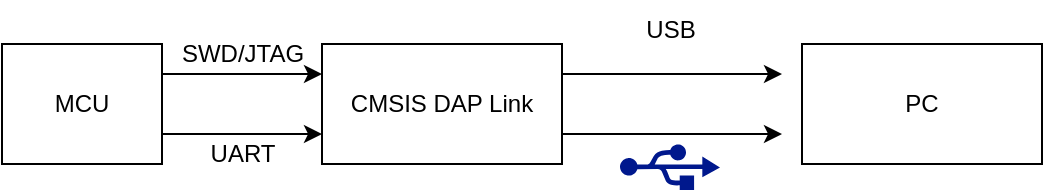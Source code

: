 <mxfile version="27.1.5">
  <diagram name="第 1 页" id="InKmPqcGqQBNdsvMSCuG">
    <mxGraphModel dx="946" dy="563" grid="1" gridSize="10" guides="1" tooltips="1" connect="1" arrows="1" fold="1" page="1" pageScale="1" pageWidth="827" pageHeight="1169" math="0" shadow="0">
      <root>
        <mxCell id="0" />
        <mxCell id="1" parent="0" />
        <mxCell id="GK6LHHyNofFlqoM5Labt-6" style="edgeStyle=orthogonalEdgeStyle;rounded=0;orthogonalLoop=1;jettySize=auto;html=1;exitX=1;exitY=0.25;exitDx=0;exitDy=0;" edge="1" parent="1" source="GK6LHHyNofFlqoM5Labt-1">
          <mxGeometry relative="1" as="geometry">
            <mxPoint x="470" y="255" as="targetPoint" />
          </mxGeometry>
        </mxCell>
        <mxCell id="GK6LHHyNofFlqoM5Labt-7" style="edgeStyle=orthogonalEdgeStyle;rounded=0;orthogonalLoop=1;jettySize=auto;html=1;exitX=1;exitY=0.75;exitDx=0;exitDy=0;" edge="1" parent="1" source="GK6LHHyNofFlqoM5Labt-1">
          <mxGeometry relative="1" as="geometry">
            <mxPoint x="470" y="285" as="targetPoint" />
          </mxGeometry>
        </mxCell>
        <mxCell id="GK6LHHyNofFlqoM5Labt-1" value="CMSIS DAP Link" style="rounded=0;whiteSpace=wrap;html=1;" vertex="1" parent="1">
          <mxGeometry x="240" y="240" width="120" height="60" as="geometry" />
        </mxCell>
        <mxCell id="GK6LHHyNofFlqoM5Labt-5" value="" style="sketch=0;aspect=fixed;pointerEvents=1;shadow=0;dashed=0;html=1;strokeColor=none;labelPosition=center;verticalLabelPosition=bottom;verticalAlign=top;align=center;fillColor=#00188D;shape=mxgraph.mscae.enterprise.usb" vertex="1" parent="1">
          <mxGeometry x="389" y="290" width="50" height="23" as="geometry" />
        </mxCell>
        <mxCell id="GK6LHHyNofFlqoM5Labt-9" value="USB" style="text;html=1;align=center;verticalAlign=middle;resizable=0;points=[];autosize=1;strokeColor=none;fillColor=none;" vertex="1" parent="1">
          <mxGeometry x="389" y="218" width="50" height="30" as="geometry" />
        </mxCell>
        <mxCell id="GK6LHHyNofFlqoM5Labt-10" value="PC" style="rounded=0;whiteSpace=wrap;html=1;" vertex="1" parent="1">
          <mxGeometry x="480" y="240" width="120" height="60" as="geometry" />
        </mxCell>
        <mxCell id="GK6LHHyNofFlqoM5Labt-13" style="edgeStyle=orthogonalEdgeStyle;rounded=0;orthogonalLoop=1;jettySize=auto;html=1;exitX=1;exitY=0.25;exitDx=0;exitDy=0;entryX=0;entryY=0.25;entryDx=0;entryDy=0;" edge="1" parent="1" source="GK6LHHyNofFlqoM5Labt-12" target="GK6LHHyNofFlqoM5Labt-1">
          <mxGeometry relative="1" as="geometry" />
        </mxCell>
        <mxCell id="GK6LHHyNofFlqoM5Labt-16" style="edgeStyle=orthogonalEdgeStyle;rounded=0;orthogonalLoop=1;jettySize=auto;html=1;exitX=1;exitY=0.75;exitDx=0;exitDy=0;entryX=0;entryY=0.75;entryDx=0;entryDy=0;" edge="1" parent="1" source="GK6LHHyNofFlqoM5Labt-12" target="GK6LHHyNofFlqoM5Labt-1">
          <mxGeometry relative="1" as="geometry" />
        </mxCell>
        <mxCell id="GK6LHHyNofFlqoM5Labt-12" value="MCU" style="rounded=0;whiteSpace=wrap;html=1;" vertex="1" parent="1">
          <mxGeometry x="80" y="240" width="80" height="60" as="geometry" />
        </mxCell>
        <mxCell id="GK6LHHyNofFlqoM5Labt-15" value="SWD/JTAG" style="text;html=1;align=center;verticalAlign=middle;resizable=0;points=[];autosize=1;strokeColor=none;fillColor=none;" vertex="1" parent="1">
          <mxGeometry x="160" y="230" width="80" height="30" as="geometry" />
        </mxCell>
        <mxCell id="GK6LHHyNofFlqoM5Labt-17" value="UART" style="text;html=1;align=center;verticalAlign=middle;resizable=0;points=[];autosize=1;strokeColor=none;fillColor=none;" vertex="1" parent="1">
          <mxGeometry x="170" y="280" width="60" height="30" as="geometry" />
        </mxCell>
      </root>
    </mxGraphModel>
  </diagram>
</mxfile>
